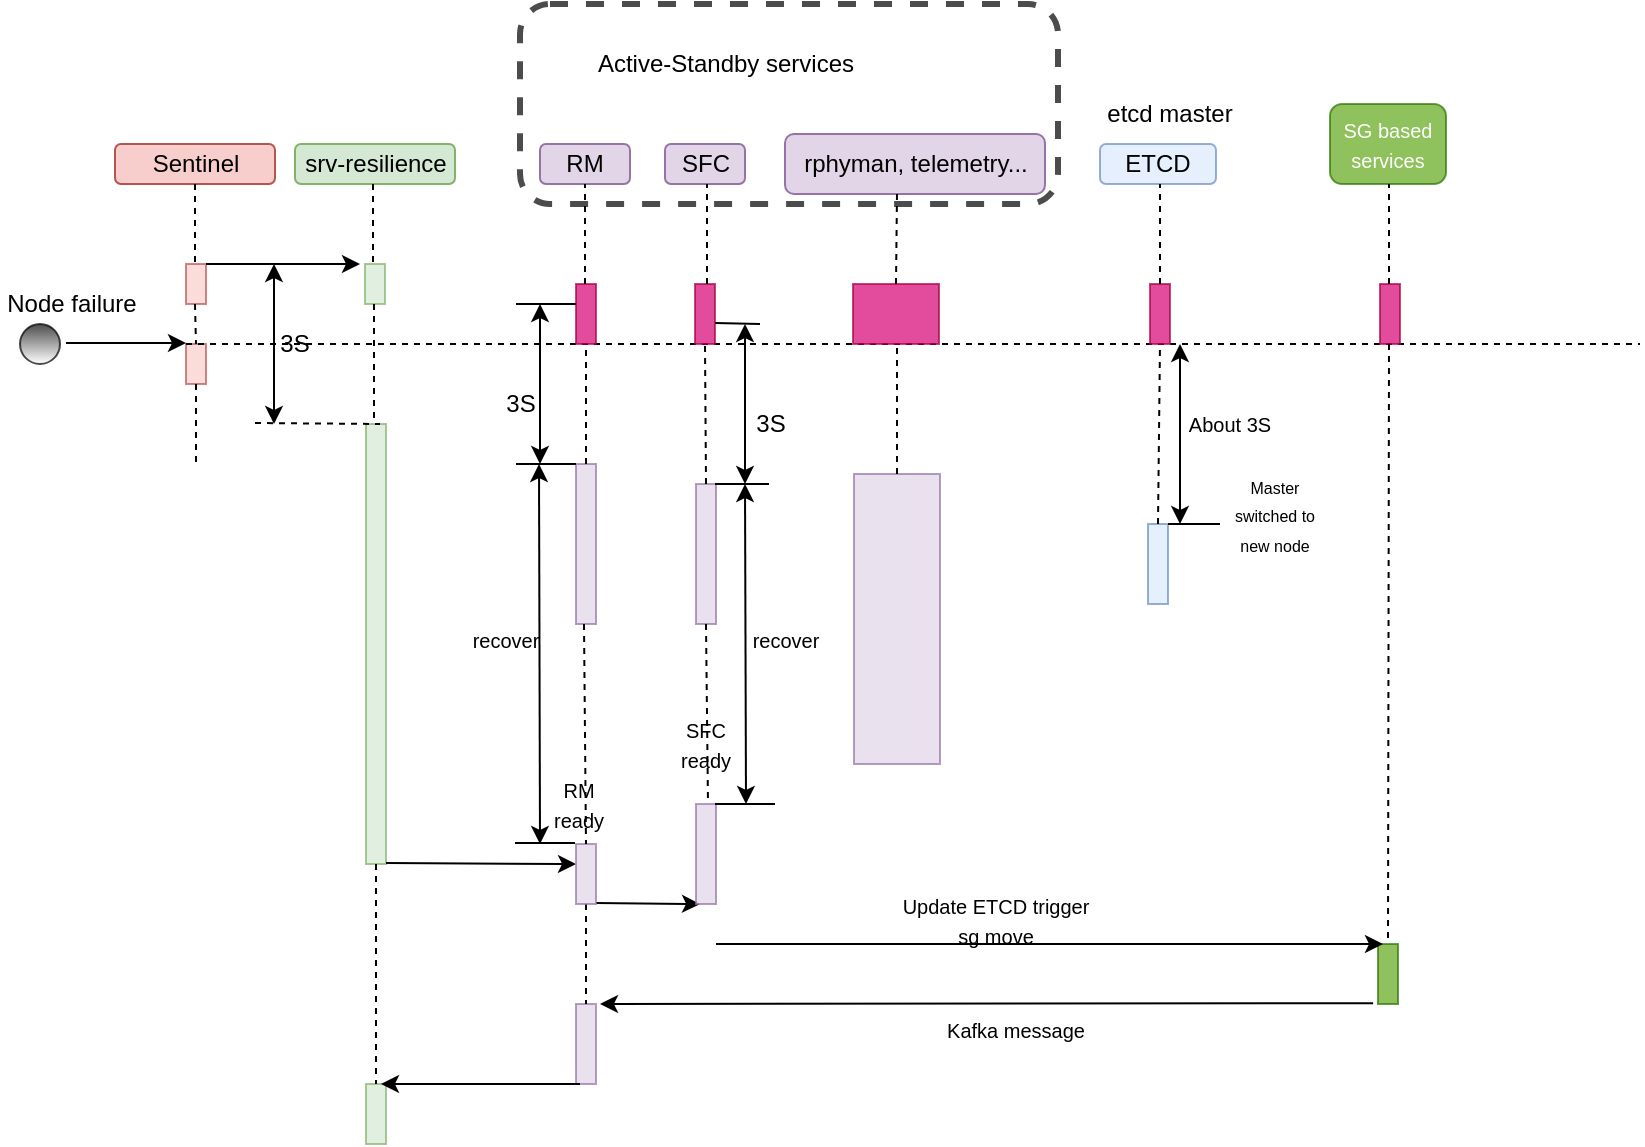 <mxfile version="11.0.1" type="github"><diagram id="rz94_Uhr8k5v-FVwEpUD" name="integration_resilience"><mxGraphModel dx="779" dy="523" grid="1" gridSize="10" guides="1" tooltips="1" connect="1" arrows="1" fold="1" page="1" pageScale="1" pageWidth="850" pageHeight="1100" math="0" shadow="0"><root><mxCell id="0"/><mxCell id="1" parent="0"/><mxCell id="OxOy1GGtkLxaxUeBjBgH-1" value="Sentinel" style="rounded=1;whiteSpace=wrap;html=1;fillColor=#f8cecc;strokeColor=#b85450;" parent="1" vertex="1"><mxGeometry x="67.5" y="180" width="80" height="20" as="geometry"/></mxCell><mxCell id="OxOy1GGtkLxaxUeBjBgH-3" value="srv-resilience" style="rounded=1;whiteSpace=wrap;html=1;fillColor=#d5e8d4;strokeColor=#82b366;" parent="1" vertex="1"><mxGeometry x="157.5" y="180" width="80" height="20" as="geometry"/></mxCell><mxCell id="OxOy1GGtkLxaxUeBjBgH-4" value="RM" style="rounded=1;whiteSpace=wrap;html=1;fillColor=#e1d5e7;strokeColor=#9673a6;" parent="1" vertex="1"><mxGeometry x="280" y="180" width="45" height="20" as="geometry"/></mxCell><mxCell id="OxOy1GGtkLxaxUeBjBgH-5" value="SFC" style="rounded=1;whiteSpace=wrap;html=1;fillColor=#e1d5e7;strokeColor=#9673a6;" parent="1" vertex="1"><mxGeometry x="342.5" y="180" width="40" height="20" as="geometry"/></mxCell><mxCell id="OxOy1GGtkLxaxUeBjBgH-6" value="rphyman, telemetry..." style="rounded=1;whiteSpace=wrap;html=1;fillColor=#e1d5e7;strokeColor=#9673a6;" parent="1" vertex="1"><mxGeometry x="402.5" y="175" width="130" height="30" as="geometry"/></mxCell><mxCell id="OxOy1GGtkLxaxUeBjBgH-8" value="" style="rounded=1;whiteSpace=wrap;html=1;shadow=0;glass=0;dashed=1;comic=0;strokeWidth=3;opacity=70;fillColor=none;gradientColor=#ffffff;" parent="1" vertex="1"><mxGeometry x="270" y="110" width="269" height="100" as="geometry"/></mxCell><mxCell id="OxOy1GGtkLxaxUeBjBgH-9" value="Active-Standby services" style="text;html=1;strokeColor=none;fillColor=none;align=center;verticalAlign=middle;whiteSpace=wrap;rounded=0;shadow=0;glass=0;dashed=1;comic=0;opacity=70;" parent="1" vertex="1"><mxGeometry x="302.5" y="130" width="140" height="20" as="geometry"/></mxCell><mxCell id="OxOy1GGtkLxaxUeBjBgH-10" value="" style="rounded=0;whiteSpace=wrap;html=1;shadow=0;glass=0;comic=0;strokeWidth=1;fillColor=#f8cecc;opacity=70;strokeColor=#b85450;" parent="1" vertex="1"><mxGeometry x="103" y="240" width="10" height="20" as="geometry"/></mxCell><mxCell id="OxOy1GGtkLxaxUeBjBgH-13" value="" style="endArrow=none;dashed=1;html=1;" parent="1" edge="1"><mxGeometry width="50" height="50" relative="1" as="geometry"><mxPoint x="107.5" y="200" as="sourcePoint"/><mxPoint x="107.5" y="240" as="targetPoint"/></mxGeometry></mxCell><mxCell id="OxOy1GGtkLxaxUeBjBgH-17" value="" style="rounded=0;whiteSpace=wrap;html=1;shadow=0;glass=0;comic=0;strokeWidth=1;fillColor=#d5e8d4;opacity=70;strokeColor=#82b366;" parent="1" vertex="1"><mxGeometry x="192.5" y="240" width="10" height="20" as="geometry"/></mxCell><mxCell id="OxOy1GGtkLxaxUeBjBgH-18" value="" style="endArrow=none;dashed=1;html=1;" parent="1" edge="1"><mxGeometry width="50" height="50" relative="1" as="geometry"><mxPoint x="196.5" y="200" as="sourcePoint"/><mxPoint x="196.5" y="240" as="targetPoint"/></mxGeometry></mxCell><mxCell id="OxOy1GGtkLxaxUeBjBgH-19" value="" style="endArrow=classic;html=1;" parent="1" edge="1"><mxGeometry width="50" height="50" relative="1" as="geometry"><mxPoint x="113" y="240" as="sourcePoint"/><mxPoint x="190" y="240" as="targetPoint"/></mxGeometry></mxCell><mxCell id="OxOy1GGtkLxaxUeBjBgH-20" value="" style="rounded=0;whiteSpace=wrap;html=1;shadow=0;glass=0;comic=0;strokeWidth=1;fillColor=#f8cecc;opacity=70;strokeColor=#b85450;" parent="1" vertex="1"><mxGeometry x="103" y="280" width="10" height="20" as="geometry"/></mxCell><mxCell id="OxOy1GGtkLxaxUeBjBgH-23" value="" style="rounded=0;whiteSpace=wrap;html=1;shadow=0;glass=0;comic=0;strokeWidth=1;fillColor=#d5e8d4;opacity=70;strokeColor=#82b366;" parent="1" vertex="1"><mxGeometry x="193" y="320" width="10" height="220" as="geometry"/></mxCell><mxCell id="OxOy1GGtkLxaxUeBjBgH-26" value="" style="endArrow=classic;startArrow=classic;html=1;" parent="1" edge="1"><mxGeometry width="50" height="50" relative="1" as="geometry"><mxPoint x="147" y="320" as="sourcePoint"/><mxPoint x="147" y="240" as="targetPoint"/></mxGeometry></mxCell><mxCell id="OxOy1GGtkLxaxUeBjBgH-27" value="" style="endArrow=none;html=1;dashed=1;" parent="1" edge="1"><mxGeometry width="50" height="50" relative="1" as="geometry"><mxPoint x="137.5" y="319.5" as="sourcePoint"/><mxPoint x="200" y="320" as="targetPoint"/></mxGeometry></mxCell><mxCell id="OxOy1GGtkLxaxUeBjBgH-28" value="" style="endArrow=classic;html=1;endFill=1;" parent="1" edge="1"><mxGeometry width="50" height="50" relative="1" as="geometry"><mxPoint x="43" y="279.5" as="sourcePoint"/><mxPoint x="103" y="279.5" as="targetPoint"/></mxGeometry></mxCell><mxCell id="OxOy1GGtkLxaxUeBjBgH-29" value="" style="ellipse;whiteSpace=wrap;html=1;aspect=fixed;shadow=0;glass=0;comic=0;strokeWidth=1;fillColor=#000000;gradientColor=#ffffff;opacity=70;strokeColor=#000000;" parent="1" vertex="1"><mxGeometry x="20" y="270" width="20" height="20" as="geometry"/></mxCell><mxCell id="OxOy1GGtkLxaxUeBjBgH-32" value="Node failure" style="text;html=1;strokeColor=none;fillColor=none;align=center;verticalAlign=middle;whiteSpace=wrap;rounded=0;shadow=0;glass=0;comic=0;opacity=70;" parent="1" vertex="1"><mxGeometry x="10" y="250" width="72" height="20" as="geometry"/></mxCell><mxCell id="OxOy1GGtkLxaxUeBjBgH-33" value="3S" style="text;html=1;strokeColor=none;fillColor=none;align=center;verticalAlign=middle;whiteSpace=wrap;rounded=0;shadow=0;glass=0;comic=0;opacity=70;" parent="1" vertex="1"><mxGeometry x="145" y="270" width="25" height="20" as="geometry"/></mxCell><mxCell id="OxOy1GGtkLxaxUeBjBgH-34" value="" style="endArrow=none;dashed=1;html=1;" parent="1" edge="1"><mxGeometry width="50" height="50" relative="1" as="geometry"><mxPoint x="108" y="300" as="sourcePoint"/><mxPoint x="108" y="340" as="targetPoint"/></mxGeometry></mxCell><mxCell id="OxOy1GGtkLxaxUeBjBgH-35" value="" style="endArrow=none;dashed=1;html=1;" parent="1" edge="1"><mxGeometry width="50" height="50" relative="1" as="geometry"><mxPoint x="107.5" y="260" as="sourcePoint"/><mxPoint x="108" y="280" as="targetPoint"/></mxGeometry></mxCell><mxCell id="OxOy1GGtkLxaxUeBjBgH-36" value="" style="endArrow=none;dashed=1;html=1;" parent="1" edge="1"><mxGeometry width="50" height="50" relative="1" as="geometry"><mxPoint x="197" y="260" as="sourcePoint"/><mxPoint x="197" y="320" as="targetPoint"/></mxGeometry></mxCell><mxCell id="OxOy1GGtkLxaxUeBjBgH-39" value="ETCD" style="rounded=1;whiteSpace=wrap;html=1;shadow=0;glass=0;comic=0;strokeColor=#6c8ebf;strokeWidth=1;fillColor=#dae8fc;opacity=70;" parent="1" vertex="1"><mxGeometry x="560" y="180" width="58" height="20" as="geometry"/></mxCell><mxCell id="OxOy1GGtkLxaxUeBjBgH-40" value="etcd master" style="text;html=1;strokeColor=none;fillColor=none;align=center;verticalAlign=middle;whiteSpace=wrap;rounded=0;shadow=0;glass=0;comic=0;opacity=70;" parent="1" vertex="1"><mxGeometry x="560" y="155" width="70" height="20" as="geometry"/></mxCell><mxCell id="OxOy1GGtkLxaxUeBjBgH-41" value="" style="endArrow=none;dashed=1;html=1;strokeColor=#000000;" parent="1" edge="1"><mxGeometry width="50" height="50" relative="1" as="geometry"><mxPoint x="103" y="280" as="sourcePoint"/><mxPoint x="830" y="280" as="targetPoint"/></mxGeometry></mxCell><mxCell id="OxOy1GGtkLxaxUeBjBgH-42" value="" style="rounded=0;whiteSpace=wrap;html=1;shadow=0;glass=0;comic=0;strokeWidth=1;fillColor=#d80073;opacity=70;strokeColor=#A50040;fontColor=#ffffff;" parent="1" vertex="1"><mxGeometry x="298" y="250" width="10" height="30" as="geometry"/></mxCell><mxCell id="OxOy1GGtkLxaxUeBjBgH-49" value="" style="rounded=0;whiteSpace=wrap;html=1;shadow=0;glass=0;comic=0;strokeWidth=1;fillColor=#e1d5e7;opacity=70;strokeColor=#9673a6;" parent="1" vertex="1"><mxGeometry x="298" y="340" width="10" height="80" as="geometry"/></mxCell><mxCell id="OxOy1GGtkLxaxUeBjBgH-50" value="" style="endArrow=none;html=1;strokeColor=#000000;" parent="1" edge="1"><mxGeometry width="50" height="50" relative="1" as="geometry"><mxPoint x="268" y="260" as="sourcePoint"/><mxPoint x="298" y="260" as="targetPoint"/></mxGeometry></mxCell><mxCell id="OxOy1GGtkLxaxUeBjBgH-51" value="" style="endArrow=none;html=1;strokeColor=#000000;" parent="1" edge="1"><mxGeometry width="50" height="50" relative="1" as="geometry"><mxPoint x="268" y="340" as="sourcePoint"/><mxPoint x="298" y="340" as="targetPoint"/></mxGeometry></mxCell><mxCell id="OxOy1GGtkLxaxUeBjBgH-52" value="" style="endArrow=classic;startArrow=classic;html=1;" parent="1" edge="1"><mxGeometry width="50" height="50" relative="1" as="geometry"><mxPoint x="280" y="340" as="sourcePoint"/><mxPoint x="280" y="260" as="targetPoint"/></mxGeometry></mxCell><mxCell id="OxOy1GGtkLxaxUeBjBgH-53" value="3S" style="text;html=1;strokeColor=none;fillColor=none;align=center;verticalAlign=middle;whiteSpace=wrap;rounded=0;shadow=0;glass=0;comic=0;opacity=70;" parent="1" vertex="1"><mxGeometry x="257.5" y="300" width="25" height="20" as="geometry"/></mxCell><mxCell id="OxOy1GGtkLxaxUeBjBgH-54" value="" style="endArrow=none;dashed=1;html=1;strokeColor=#000000;" parent="1" edge="1"><mxGeometry width="50" height="50" relative="1" as="geometry"><mxPoint x="302.5" y="250" as="sourcePoint"/><mxPoint x="302.5" y="200" as="targetPoint"/></mxGeometry></mxCell><mxCell id="OxOy1GGtkLxaxUeBjBgH-55" value="" style="endArrow=none;dashed=1;html=1;strokeColor=#000000;exitX=0.5;exitY=0;exitDx=0;exitDy=0;" parent="1" source="OxOy1GGtkLxaxUeBjBgH-49" edge="1"><mxGeometry width="50" height="50" relative="1" as="geometry"><mxPoint x="303" y="330" as="sourcePoint"/><mxPoint x="303" y="280" as="targetPoint"/></mxGeometry></mxCell><mxCell id="OxOy1GGtkLxaxUeBjBgH-56" value="" style="rounded=0;whiteSpace=wrap;html=1;shadow=0;glass=0;comic=0;strokeWidth=1;fillColor=#d80073;opacity=70;strokeColor=#A50040;fontColor=#ffffff;" parent="1" vertex="1"><mxGeometry x="585" y="250" width="10" height="30" as="geometry"/></mxCell><mxCell id="OxOy1GGtkLxaxUeBjBgH-58" value="" style="rounded=0;whiteSpace=wrap;html=1;shadow=0;glass=0;comic=0;strokeWidth=1;fillColor=#dae8fc;opacity=70;strokeColor=#6c8ebf;" parent="1" vertex="1"><mxGeometry x="584" y="370" width="10" height="40" as="geometry"/></mxCell><mxCell id="OxOy1GGtkLxaxUeBjBgH-59" value="" style="rounded=0;whiteSpace=wrap;html=1;shadow=0;glass=0;comic=0;strokeWidth=1;fillColor=#d80073;opacity=70;strokeColor=#A50040;fontColor=#ffffff;" parent="1" vertex="1"><mxGeometry x="357.5" y="250" width="10" height="30" as="geometry"/></mxCell><mxCell id="OxOy1GGtkLxaxUeBjBgH-60" value="" style="endArrow=none;html=1;strokeColor=#000000;" parent="1" edge="1"><mxGeometry width="50" height="50" relative="1" as="geometry"><mxPoint x="367.5" y="269.5" as="sourcePoint"/><mxPoint x="390" y="270" as="targetPoint"/></mxGeometry></mxCell><mxCell id="OxOy1GGtkLxaxUeBjBgH-61" value="" style="endArrow=classic;startArrow=classic;html=1;" parent="1" edge="1"><mxGeometry width="50" height="50" relative="1" as="geometry"><mxPoint x="382.5" y="350" as="sourcePoint"/><mxPoint x="382.5" y="270" as="targetPoint"/></mxGeometry></mxCell><mxCell id="OxOy1GGtkLxaxUeBjBgH-62" value="" style="rounded=0;whiteSpace=wrap;html=1;shadow=0;glass=0;comic=0;strokeWidth=1;fillColor=#e1d5e7;opacity=70;strokeColor=#9673a6;" parent="1" vertex="1"><mxGeometry x="358" y="350" width="10" height="70" as="geometry"/></mxCell><mxCell id="OxOy1GGtkLxaxUeBjBgH-64" value="" style="endArrow=none;html=1;strokeColor=#000000;" parent="1" edge="1"><mxGeometry width="50" height="50" relative="1" as="geometry"><mxPoint x="367.5" y="350" as="sourcePoint"/><mxPoint x="394.5" y="350" as="targetPoint"/><Array as="points"><mxPoint x="367.5" y="350"/></Array></mxGeometry></mxCell><mxCell id="OxOy1GGtkLxaxUeBjBgH-65" value="3S" style="text;html=1;strokeColor=none;fillColor=none;align=center;verticalAlign=middle;whiteSpace=wrap;rounded=0;shadow=0;glass=0;comic=0;opacity=70;" parent="1" vertex="1"><mxGeometry x="382.5" y="310" width="25" height="20" as="geometry"/></mxCell><mxCell id="OxOy1GGtkLxaxUeBjBgH-66" value="" style="endArrow=none;dashed=1;html=1;strokeColor=#000000;exitX=0.5;exitY=0;exitDx=0;exitDy=0;" parent="1" source="OxOy1GGtkLxaxUeBjBgH-58" edge="1"><mxGeometry width="50" height="50" relative="1" as="geometry"><mxPoint x="589.905" y="340.095" as="sourcePoint"/><mxPoint x="590" y="280" as="targetPoint"/></mxGeometry></mxCell><mxCell id="OxOy1GGtkLxaxUeBjBgH-67" value="" style="endArrow=none;dashed=1;html=1;strokeColor=#000000;" parent="1" edge="1"><mxGeometry width="50" height="50" relative="1" as="geometry"><mxPoint x="363.5" y="250" as="sourcePoint"/><mxPoint x="363.5" y="200" as="targetPoint"/></mxGeometry></mxCell><mxCell id="OxOy1GGtkLxaxUeBjBgH-68" value="" style="endArrow=none;dashed=1;html=1;strokeColor=#000000;exitX=0.5;exitY=0;exitDx=0;exitDy=0;" parent="1" source="OxOy1GGtkLxaxUeBjBgH-62" edge="1"><mxGeometry width="50" height="50" relative="1" as="geometry"><mxPoint x="362.5" y="330" as="sourcePoint"/><mxPoint x="362.5" y="280" as="targetPoint"/></mxGeometry></mxCell><mxCell id="OxOy1GGtkLxaxUeBjBgH-69" value="" style="endArrow=classic;startArrow=classic;html=1;" parent="1" edge="1"><mxGeometry width="50" height="50" relative="1" as="geometry"><mxPoint x="600" y="370" as="sourcePoint"/><mxPoint x="600" y="280" as="targetPoint"/></mxGeometry></mxCell><mxCell id="OxOy1GGtkLxaxUeBjBgH-70" value="&lt;font style=&quot;font-size: 10px&quot;&gt;About 3S&lt;/font&gt;" style="text;html=1;strokeColor=none;fillColor=none;align=center;verticalAlign=middle;whiteSpace=wrap;rounded=0;shadow=0;glass=0;comic=0;opacity=70;" parent="1" vertex="1"><mxGeometry x="600" y="310" width="50" height="20" as="geometry"/></mxCell><mxCell id="OxOy1GGtkLxaxUeBjBgH-71" value="" style="endArrow=none;html=1;strokeColor=#000000;" parent="1" edge="1"><mxGeometry width="50" height="50" relative="1" as="geometry"><mxPoint x="594" y="370" as="sourcePoint"/><mxPoint x="620" y="370" as="targetPoint"/><Array as="points"><mxPoint x="594" y="370"/></Array></mxGeometry></mxCell><mxCell id="OxOy1GGtkLxaxUeBjBgH-72" value="" style="endArrow=none;dashed=1;html=1;strokeColor=#000000;" parent="1" edge="1"><mxGeometry width="50" height="50" relative="1" as="geometry"><mxPoint x="590" y="250" as="sourcePoint"/><mxPoint x="590" y="200" as="targetPoint"/></mxGeometry></mxCell><mxCell id="OxOy1GGtkLxaxUeBjBgH-73" value="&lt;font style=&quot;font-size: 8px&quot;&gt;Master switched to new node&lt;/font&gt;" style="text;html=1;strokeColor=none;fillColor=none;align=center;verticalAlign=middle;whiteSpace=wrap;rounded=0;shadow=0;glass=0;comic=0;opacity=70;" parent="1" vertex="1"><mxGeometry x="620" y="360" width="55" height="10" as="geometry"/></mxCell><mxCell id="OxOy1GGtkLxaxUeBjBgH-74" value="" style="rounded=0;whiteSpace=wrap;html=1;shadow=0;glass=0;comic=0;strokeWidth=1;fillColor=#d80073;opacity=70;strokeColor=#A50040;fontColor=#ffffff;" parent="1" vertex="1"><mxGeometry x="436.5" y="250" width="43" height="30" as="geometry"/></mxCell><mxCell id="OxOy1GGtkLxaxUeBjBgH-75" value="" style="rounded=0;whiteSpace=wrap;html=1;shadow=0;glass=0;comic=0;strokeWidth=1;fillColor=#e1d5e7;opacity=70;strokeColor=#9673a6;" parent="1" vertex="1"><mxGeometry x="437" y="345" width="43" height="145" as="geometry"/></mxCell><mxCell id="OxOy1GGtkLxaxUeBjBgH-77" value="" style="endArrow=none;dashed=1;html=1;strokeColor=#000000;" parent="1" edge="1"><mxGeometry width="50" height="50" relative="1" as="geometry"><mxPoint x="458" y="250" as="sourcePoint"/><mxPoint x="458.5" y="205" as="targetPoint"/></mxGeometry></mxCell><mxCell id="OxOy1GGtkLxaxUeBjBgH-78" value="" style="endArrow=none;dashed=1;html=1;strokeColor=#000000;exitX=0.5;exitY=0;exitDx=0;exitDy=0;" parent="1" source="OxOy1GGtkLxaxUeBjBgH-75" edge="1"><mxGeometry width="50" height="50" relative="1" as="geometry"><mxPoint x="459" y="340" as="sourcePoint"/><mxPoint x="458.5" y="280" as="targetPoint"/></mxGeometry></mxCell><mxCell id="OxOy1GGtkLxaxUeBjBgH-80" value="&lt;font style=&quot;font-size: 10px&quot;&gt;SG based services&lt;/font&gt;" style="rounded=1;whiteSpace=wrap;html=1;shadow=0;glass=0;comic=0;strokeColor=#2D7600;strokeWidth=1;fillColor=#60a917;opacity=70;fontColor=#ffffff;" parent="1" vertex="1"><mxGeometry x="675" y="160" width="58" height="40" as="geometry"/></mxCell><mxCell id="OxOy1GGtkLxaxUeBjBgH-81" value="" style="rounded=0;whiteSpace=wrap;html=1;shadow=0;glass=0;comic=0;strokeWidth=1;fillColor=#d80073;opacity=70;strokeColor=#A50040;fontColor=#ffffff;" parent="1" vertex="1"><mxGeometry x="700" y="250" width="10" height="30" as="geometry"/></mxCell><mxCell id="OxOy1GGtkLxaxUeBjBgH-82" value="" style="endArrow=none;dashed=1;html=1;strokeColor=#000000;" parent="1" edge="1"><mxGeometry width="50" height="50" relative="1" as="geometry"><mxPoint x="704.5" y="250" as="sourcePoint"/><mxPoint x="704.5" y="200" as="targetPoint"/></mxGeometry></mxCell><mxCell id="OxOy1GGtkLxaxUeBjBgH-84" value="" style="endArrow=classic;html=1;strokeColor=#000000;" parent="1" edge="1"><mxGeometry width="50" height="50" relative="1" as="geometry"><mxPoint x="203" y="539.5" as="sourcePoint"/><mxPoint x="298" y="540" as="targetPoint"/></mxGeometry></mxCell><mxCell id="OxOy1GGtkLxaxUeBjBgH-85" value="" style="endArrow=classic;html=1;strokeColor=#000000;" parent="1" edge="1"><mxGeometry width="50" height="50" relative="1" as="geometry"><mxPoint x="308" y="559.5" as="sourcePoint"/><mxPoint x="360" y="560" as="targetPoint"/></mxGeometry></mxCell><mxCell id="OxOy1GGtkLxaxUeBjBgH-86" value="" style="rounded=0;whiteSpace=wrap;html=1;shadow=0;glass=0;comic=0;strokeWidth=1;fillColor=#60a917;opacity=70;strokeColor=#2D7600;fontColor=#ffffff;" parent="1" vertex="1"><mxGeometry x="699" y="580" width="10" height="30" as="geometry"/></mxCell><mxCell id="OxOy1GGtkLxaxUeBjBgH-87" value="" style="endArrow=classic;html=1;strokeColor=#000000;entryX=0.25;entryY=0;entryDx=0;entryDy=0;" parent="1" target="OxOy1GGtkLxaxUeBjBgH-86" edge="1"><mxGeometry width="50" height="50" relative="1" as="geometry"><mxPoint x="368" y="580" as="sourcePoint"/><mxPoint x="448" y="580" as="targetPoint"/></mxGeometry></mxCell><mxCell id="OxOy1GGtkLxaxUeBjBgH-88" value="" style="rounded=0;whiteSpace=wrap;html=1;shadow=0;glass=0;comic=0;strokeWidth=1;fillColor=#e1d5e7;opacity=70;strokeColor=#9673a6;" parent="1" vertex="1"><mxGeometry x="298" y="610" width="10" height="40" as="geometry"/></mxCell><mxCell id="OxOy1GGtkLxaxUeBjBgH-89" value="" style="endArrow=classic;html=1;strokeColor=#000000;exitX=-0.245;exitY=0.987;exitDx=0;exitDy=0;exitPerimeter=0;" parent="1" source="OxOy1GGtkLxaxUeBjBgH-86" edge="1"><mxGeometry width="50" height="50" relative="1" as="geometry"><mxPoint x="580" y="720" as="sourcePoint"/><mxPoint x="310" y="610" as="targetPoint"/></mxGeometry></mxCell><mxCell id="OxOy1GGtkLxaxUeBjBgH-90" value="" style="rounded=0;whiteSpace=wrap;html=1;shadow=0;glass=0;comic=0;strokeWidth=1;fillColor=#d5e8d4;opacity=70;strokeColor=#82b366;" parent="1" vertex="1"><mxGeometry x="193" y="650" width="10" height="30" as="geometry"/></mxCell><mxCell id="OxOy1GGtkLxaxUeBjBgH-91" value="" style="endArrow=classic;html=1;strokeColor=#000000;entryX=0.75;entryY=0;entryDx=0;entryDy=0;" parent="1" target="OxOy1GGtkLxaxUeBjBgH-90" edge="1"><mxGeometry width="50" height="50" relative="1" as="geometry"><mxPoint x="300" y="650" as="sourcePoint"/><mxPoint x="460" y="680" as="targetPoint"/></mxGeometry></mxCell><mxCell id="OxOy1GGtkLxaxUeBjBgH-92" value="" style="endArrow=none;dashed=1;html=1;entryX=0.5;entryY=0;entryDx=0;entryDy=0;" parent="1" target="OxOy1GGtkLxaxUeBjBgH-86" edge="1"><mxGeometry width="50" height="50" relative="1" as="geometry"><mxPoint x="704.5" y="280" as="sourcePoint"/><mxPoint x="704.5" y="320" as="targetPoint"/></mxGeometry></mxCell><mxCell id="OxOy1GGtkLxaxUeBjBgH-93" value="" style="endArrow=none;dashed=1;html=1;" parent="1" edge="1"><mxGeometry width="50" height="50" relative="1" as="geometry"><mxPoint x="198" y="540" as="sourcePoint"/><mxPoint x="198" y="650" as="targetPoint"/></mxGeometry></mxCell><mxCell id="OxOy1GGtkLxaxUeBjBgH-94" value="" style="endArrow=none;dashed=1;html=1;entryX=0.5;entryY=0;entryDx=0;entryDy=0;" parent="1" target="OxOy1GGtkLxaxUeBjBgH-88" edge="1"><mxGeometry width="50" height="50" relative="1" as="geometry"><mxPoint x="303" y="560" as="sourcePoint"/><mxPoint x="303" y="600" as="targetPoint"/></mxGeometry></mxCell><mxCell id="OxOy1GGtkLxaxUeBjBgH-95" value="&lt;font style=&quot;font-size: 10px&quot;&gt;Update ETCD trigger sg move&lt;/font&gt;" style="text;html=1;strokeColor=none;fillColor=none;align=center;verticalAlign=middle;whiteSpace=wrap;rounded=0;shadow=0;glass=0;comic=0;opacity=70;" parent="1" vertex="1"><mxGeometry x="458" y="560" width="100" height="15" as="geometry"/></mxCell><mxCell id="OxOy1GGtkLxaxUeBjBgH-96" value="&lt;font size=&quot;1&quot;&gt;Kafka message&lt;/font&gt;" style="text;html=1;strokeColor=none;fillColor=none;align=center;verticalAlign=middle;whiteSpace=wrap;rounded=0;shadow=0;glass=0;comic=0;opacity=70;" parent="1" vertex="1"><mxGeometry x="467.5" y="615" width="100" height="15" as="geometry"/></mxCell><mxCell id="VrICxufBekmhPMfeO_j_-1" value="" style="rounded=0;whiteSpace=wrap;html=1;shadow=0;glass=0;comic=0;strokeWidth=1;fillColor=#e1d5e7;opacity=70;strokeColor=#9673a6;" vertex="1" parent="1"><mxGeometry x="298" y="530" width="10" height="30" as="geometry"/></mxCell><mxCell id="VrICxufBekmhPMfeO_j_-2" value="" style="rounded=0;whiteSpace=wrap;html=1;shadow=0;glass=0;comic=0;strokeWidth=1;fillColor=#e1d5e7;opacity=70;strokeColor=#9673a6;" vertex="1" parent="1"><mxGeometry x="358" y="510" width="10" height="50" as="geometry"/></mxCell><mxCell id="VrICxufBekmhPMfeO_j_-3" value="&lt;font style=&quot;font-size: 10px&quot;&gt;RM ready&lt;/font&gt;" style="text;html=1;strokeColor=none;fillColor=none;align=center;verticalAlign=middle;whiteSpace=wrap;rounded=0;" vertex="1" parent="1"><mxGeometry x="282.5" y="500" width="33" height="20" as="geometry"/></mxCell><mxCell id="VrICxufBekmhPMfeO_j_-4" value="&lt;font size=&quot;1&quot;&gt;SFC ready&lt;/font&gt;" style="text;html=1;strokeColor=none;fillColor=none;align=center;verticalAlign=middle;whiteSpace=wrap;rounded=0;" vertex="1" parent="1"><mxGeometry x="342.5" y="470" width="40" height="20" as="geometry"/></mxCell><mxCell id="VrICxufBekmhPMfeO_j_-5" value="" style="endArrow=none;dashed=1;html=1;entryX=0.5;entryY=0;entryDx=0;entryDy=0;" edge="1" parent="1" target="VrICxufBekmhPMfeO_j_-1"><mxGeometry width="50" height="50" relative="1" as="geometry"><mxPoint x="302" y="420" as="sourcePoint"/><mxPoint x="302" y="480" as="targetPoint"/></mxGeometry></mxCell><mxCell id="VrICxufBekmhPMfeO_j_-6" value="" style="endArrow=none;dashed=1;html=1;" edge="1" parent="1"><mxGeometry width="50" height="50" relative="1" as="geometry"><mxPoint x="363" y="420" as="sourcePoint"/><mxPoint x="364" y="510" as="targetPoint"/></mxGeometry></mxCell><mxCell id="VrICxufBekmhPMfeO_j_-7" value="" style="endArrow=none;html=1;strokeColor=#000000;" edge="1" parent="1"><mxGeometry width="50" height="50" relative="1" as="geometry"><mxPoint x="267.5" y="529.5" as="sourcePoint"/><mxPoint x="297.5" y="529.5" as="targetPoint"/></mxGeometry></mxCell><mxCell id="VrICxufBekmhPMfeO_j_-8" value="" style="endArrow=none;html=1;strokeColor=#000000;" edge="1" parent="1"><mxGeometry width="50" height="50" relative="1" as="geometry"><mxPoint x="367.5" y="510" as="sourcePoint"/><mxPoint x="397.5" y="510" as="targetPoint"/></mxGeometry></mxCell><mxCell id="VrICxufBekmhPMfeO_j_-9" value="" style="endArrow=classic;startArrow=classic;html=1;" edge="1" parent="1"><mxGeometry width="50" height="50" relative="1" as="geometry"><mxPoint x="383" y="510" as="sourcePoint"/><mxPoint x="382.5" y="350" as="targetPoint"/></mxGeometry></mxCell><mxCell id="VrICxufBekmhPMfeO_j_-10" value="" style="endArrow=classic;startArrow=classic;html=1;" edge="1" parent="1"><mxGeometry width="50" height="50" relative="1" as="geometry"><mxPoint x="280" y="530" as="sourcePoint"/><mxPoint x="279.5" y="340" as="targetPoint"/></mxGeometry></mxCell><mxCell id="VrICxufBekmhPMfeO_j_-11" value="&lt;font style=&quot;font-size: 10px&quot;&gt;recover&lt;/font&gt;" style="text;html=1;strokeColor=none;fillColor=none;align=center;verticalAlign=middle;whiteSpace=wrap;rounded=0;" vertex="1" parent="1"><mxGeometry x="242.5" y="417.5" width="40" height="20" as="geometry"/></mxCell><mxCell id="VrICxufBekmhPMfeO_j_-12" value="&lt;font style=&quot;font-size: 10px&quot;&gt;recover&lt;/font&gt;" style="text;html=1;strokeColor=none;fillColor=none;align=center;verticalAlign=middle;whiteSpace=wrap;rounded=0;" vertex="1" parent="1"><mxGeometry x="382.5" y="417.5" width="40" height="20" as="geometry"/></mxCell></root></mxGraphModel></diagram></mxfile>